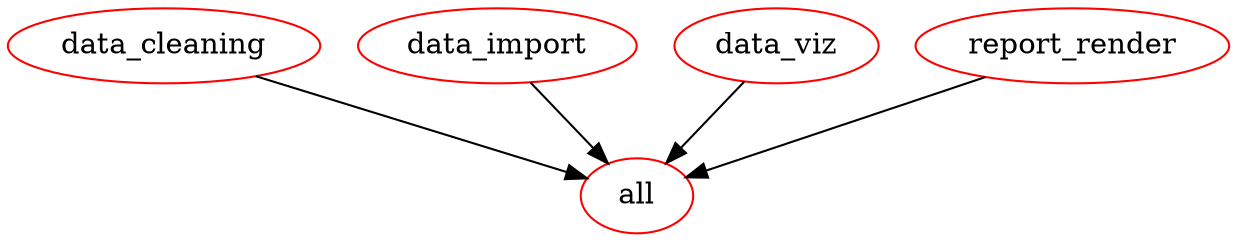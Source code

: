 digraph G {
n2[label="all", color="red"];
n4[label="data_cleaning", color="red"];
n3[label="data_import", color="red"];
n5[label="data_viz", color="red"];
n6[label="report_render", color="red"];
n4 -> n2 ; 
n3 -> n2 ; 
n5 -> n2 ; 
n6 -> n2 ; 
}
